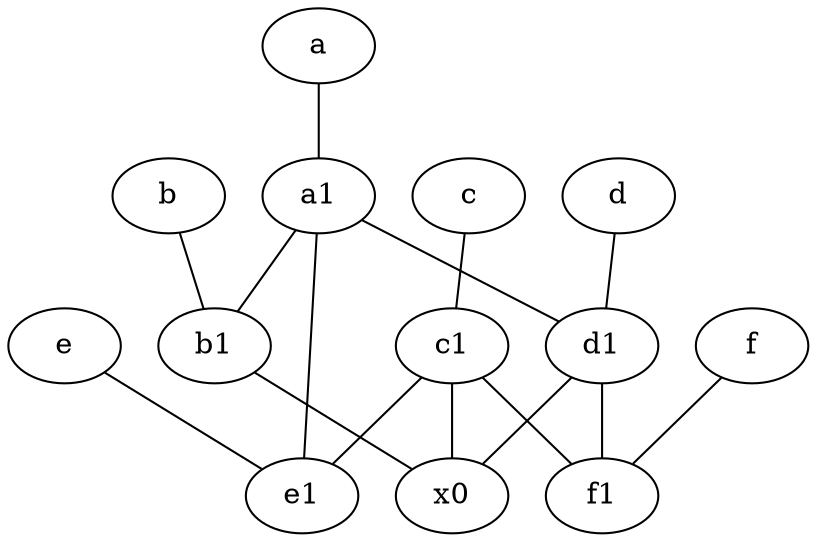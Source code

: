 graph {
	node [labelfontsize=50]
	e1 [labelfontsize=50 pos="7,7!"]
	d1 [labelfontsize=50 pos="3,5!"]
	a [labelfontsize=50 pos="8,2!"]
	d [labelfontsize=50 pos="2,5!"]
	x0 [labelfontsize=50]
	f [labelfontsize=50 pos="3,9!"]
	b1 [labelfontsize=50 pos="9,4!"]
	c1 [labelfontsize=50 pos="4.5,3!"]
	a1 [labelfontsize=50 pos="8,3!"]
	b [labelfontsize=50 pos="10,4!"]
	e [labelfontsize=50 pos="7,9!"]
	c [labelfontsize=50 pos="4.5,2!"]
	f1 [labelfontsize=50 pos="3,8!"]
	b1 -- x0
	c1 -- x0
	c -- c1
	b -- b1
	f -- f1
	a1 -- e1
	d1 -- f1
	d -- d1
	c1 -- f1
	c1 -- e1
	a1 -- d1
	e -- e1
	d1 -- x0
	a -- a1
	a1 -- b1
}
